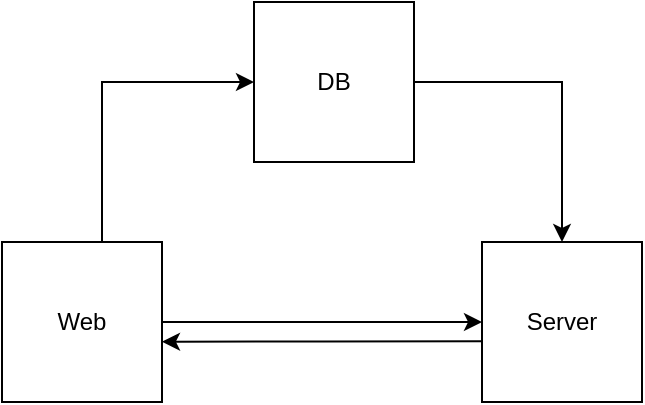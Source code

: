 <mxfile version="22.1.3" type="device">
  <diagram name="페이지-1" id="W81MjS3JdOIW0sK6KqG9">
    <mxGraphModel dx="615" dy="815" grid="1" gridSize="10" guides="1" tooltips="1" connect="1" arrows="1" fold="1" page="1" pageScale="1" pageWidth="827" pageHeight="1169" math="0" shadow="0">
      <root>
        <mxCell id="0" />
        <mxCell id="1" parent="0" />
        <mxCell id="mHtmKmi2NnYr5ayCDyRn-4" style="edgeStyle=orthogonalEdgeStyle;rounded=0;orthogonalLoop=1;jettySize=auto;html=1;entryX=0;entryY=0.5;entryDx=0;entryDy=0;" edge="1" parent="1" source="mHtmKmi2NnYr5ayCDyRn-1" target="mHtmKmi2NnYr5ayCDyRn-2">
          <mxGeometry relative="1" as="geometry">
            <Array as="points">
              <mxPoint x="304" y="460" />
            </Array>
          </mxGeometry>
        </mxCell>
        <mxCell id="mHtmKmi2NnYr5ayCDyRn-7" style="edgeStyle=orthogonalEdgeStyle;rounded=0;orthogonalLoop=1;jettySize=auto;html=1;entryX=0;entryY=0.5;entryDx=0;entryDy=0;" edge="1" parent="1" source="mHtmKmi2NnYr5ayCDyRn-1" target="mHtmKmi2NnYr5ayCDyRn-3">
          <mxGeometry relative="1" as="geometry" />
        </mxCell>
        <mxCell id="mHtmKmi2NnYr5ayCDyRn-1" value="Web" style="whiteSpace=wrap;html=1;aspect=fixed;" vertex="1" parent="1">
          <mxGeometry x="254" y="540" width="80" height="80" as="geometry" />
        </mxCell>
        <mxCell id="mHtmKmi2NnYr5ayCDyRn-5" style="edgeStyle=orthogonalEdgeStyle;rounded=0;orthogonalLoop=1;jettySize=auto;html=1;entryX=0.5;entryY=0;entryDx=0;entryDy=0;" edge="1" parent="1" source="mHtmKmi2NnYr5ayCDyRn-2" target="mHtmKmi2NnYr5ayCDyRn-3">
          <mxGeometry relative="1" as="geometry" />
        </mxCell>
        <mxCell id="mHtmKmi2NnYr5ayCDyRn-2" value="DB" style="whiteSpace=wrap;html=1;aspect=fixed;" vertex="1" parent="1">
          <mxGeometry x="380" y="420" width="80" height="80" as="geometry" />
        </mxCell>
        <mxCell id="mHtmKmi2NnYr5ayCDyRn-6" style="edgeStyle=orthogonalEdgeStyle;rounded=0;orthogonalLoop=1;jettySize=auto;html=1;entryX=1.04;entryY=0.623;entryDx=0;entryDy=0;entryPerimeter=0;exitX=0;exitY=0.621;exitDx=0;exitDy=0;exitPerimeter=0;" edge="1" parent="1" source="mHtmKmi2NnYr5ayCDyRn-3">
          <mxGeometry relative="1" as="geometry">
            <mxPoint x="490.8" y="590" as="sourcePoint" />
            <mxPoint x="334.0" y="589.84" as="targetPoint" />
            <Array as="points" />
          </mxGeometry>
        </mxCell>
        <mxCell id="mHtmKmi2NnYr5ayCDyRn-3" value="Server" style="whiteSpace=wrap;html=1;aspect=fixed;" vertex="1" parent="1">
          <mxGeometry x="494" y="540" width="80" height="80" as="geometry" />
        </mxCell>
      </root>
    </mxGraphModel>
  </diagram>
</mxfile>
